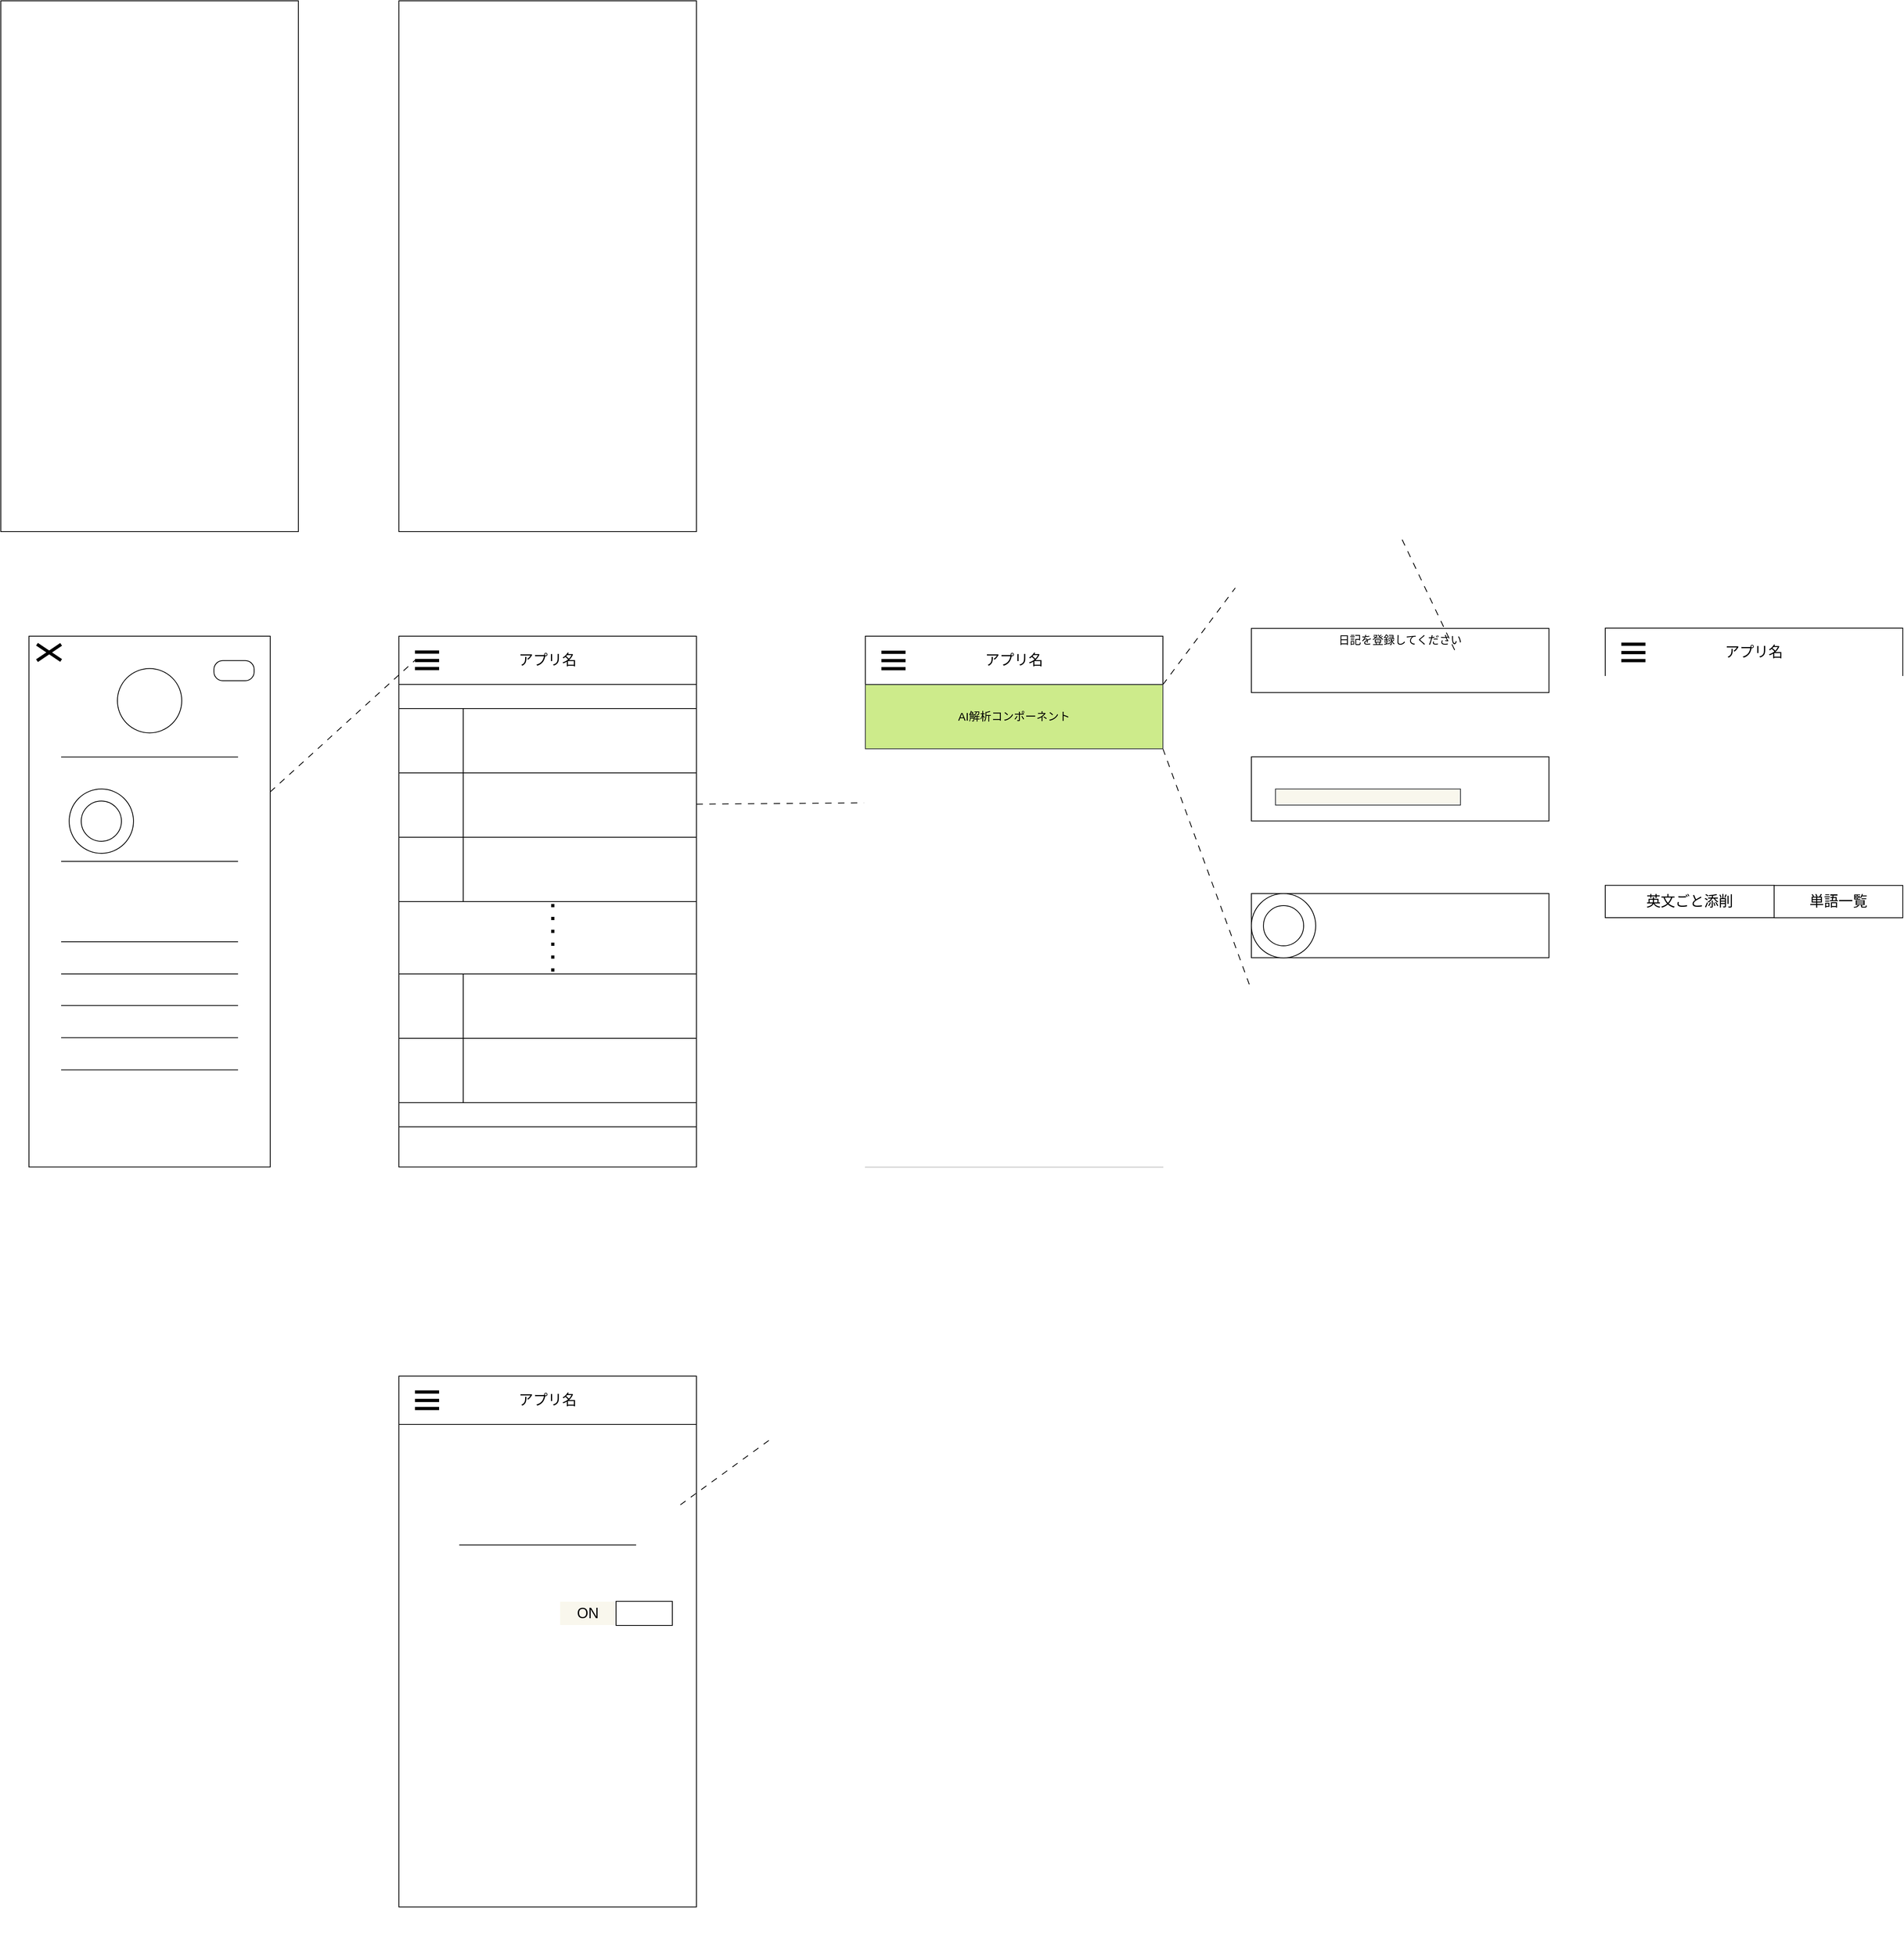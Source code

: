 <mxfile>
    <diagram id="rImYpuaXpdGkRyLqWvei" name="ページ1">
        <mxGraphModel dx="2437" dy="1903" grid="1" gridSize="10" guides="1" tooltips="1" connect="1" arrows="1" fold="1" page="0" pageScale="1" pageWidth="827" pageHeight="1169" math="0" shadow="0">
            <root>
                <mxCell id="0"/>
                <mxCell id="1" parent="0"/>
                <mxCell id="8" value="" style="rounded=0;whiteSpace=wrap;html=1;" vertex="1" parent="1">
                    <mxGeometry x="-260" y="90" width="370" height="660" as="geometry"/>
                </mxCell>
                <mxCell id="10" value="アプリ名" style="rounded=0;whiteSpace=wrap;html=1;fontSize=18;" vertex="1" parent="1">
                    <mxGeometry x="-260" y="90" width="370" height="60" as="geometry"/>
                </mxCell>
                <mxCell id="12" value="&amp;nbsp; 2024年1月" style="rounded=0;whiteSpace=wrap;html=1;fontSize=18;fontColor=#FFFFFF;align=left;" vertex="1" parent="1">
                    <mxGeometry x="-260" y="150" width="370" height="30" as="geometry"/>
                </mxCell>
                <mxCell id="17" value="&amp;nbsp; 2023年12月" style="rounded=0;whiteSpace=wrap;html=1;fontSize=18;fontColor=#FFFFFF;align=left;" vertex="1" parent="1">
                    <mxGeometry x="-260" y="670" width="370" height="30" as="geometry"/>
                </mxCell>
                <mxCell id="19" value="" style="group" vertex="1" connectable="0" parent="1">
                    <mxGeometry x="-260" y="180" width="370" height="80" as="geometry"/>
                </mxCell>
                <mxCell id="16" value="&amp;nbsp;I woke up in the mornig at 7:00 am.&lt;br&gt;&amp;nbsp;..." style="rounded=0;whiteSpace=wrap;html=1;fontSize=18;fontColor=#FFFFFF;align=left;verticalAlign=top;" vertex="1" parent="19">
                    <mxGeometry x="80" width="290" height="80" as="geometry"/>
                </mxCell>
                <mxCell id="18" value="&lt;font style=&quot;font-size: 26px;&quot;&gt;20&lt;/font&gt;&lt;br&gt;&lt;font style=&quot;font-size: 14px;&quot;&gt;日&lt;/font&gt;" style="whiteSpace=wrap;html=1;aspect=fixed;fontSize=18;fontColor=#FFFFFF;" vertex="1" parent="19">
                    <mxGeometry width="80" height="80" as="geometry"/>
                </mxCell>
                <mxCell id="20" value="" style="group" vertex="1" connectable="0" parent="1">
                    <mxGeometry x="-260" y="260" width="370" height="80" as="geometry"/>
                </mxCell>
                <mxCell id="21" value="" style="rounded=0;whiteSpace=wrap;html=1;fontSize=18;fontColor=#FFFFFF;align=left;verticalAlign=top;" vertex="1" parent="20">
                    <mxGeometry x="80" width="290" height="80" as="geometry"/>
                </mxCell>
                <mxCell id="22" value="&lt;span style=&quot;font-size: 26px;&quot;&gt;19&lt;/span&gt;&lt;br&gt;&lt;span style=&quot;font-size: 14px;&quot;&gt;土&lt;/span&gt;" style="whiteSpace=wrap;html=1;aspect=fixed;fontSize=18;fontColor=#FFFFFF;" vertex="1" parent="20">
                    <mxGeometry width="80" height="80" as="geometry"/>
                </mxCell>
                <mxCell id="23" value="" style="group" vertex="1" connectable="0" parent="1">
                    <mxGeometry x="-260" y="340" width="370" height="80" as="geometry"/>
                </mxCell>
                <mxCell id="24" value="" style="rounded=0;whiteSpace=wrap;html=1;fontSize=18;fontColor=#FFFFFF;align=left;verticalAlign=top;" vertex="1" parent="23">
                    <mxGeometry x="80" width="290" height="80" as="geometry"/>
                </mxCell>
                <mxCell id="25" value="&lt;span style=&quot;font-size: 26px;&quot;&gt;18&lt;/span&gt;&lt;br&gt;&lt;span style=&quot;font-size: 14px;&quot;&gt;金&lt;/span&gt;" style="whiteSpace=wrap;html=1;aspect=fixed;fontSize=18;fontColor=#FFFFFF;" vertex="1" parent="23">
                    <mxGeometry width="80" height="80" as="geometry"/>
                </mxCell>
                <mxCell id="26" value="" style="group" vertex="1" connectable="0" parent="1">
                    <mxGeometry x="-260" y="590" width="370" height="80" as="geometry"/>
                </mxCell>
                <mxCell id="27" value="" style="rounded=0;whiteSpace=wrap;html=1;fontSize=18;fontColor=#FFFFFF;align=left;verticalAlign=top;" vertex="1" parent="26">
                    <mxGeometry x="80" width="290" height="80" as="geometry"/>
                </mxCell>
                <mxCell id="28" value="&lt;span style=&quot;font-size: 26px;&quot;&gt;1&lt;/span&gt;&lt;br&gt;&lt;span style=&quot;font-size: 14px;&quot;&gt;火&lt;/span&gt;" style="whiteSpace=wrap;html=1;aspect=fixed;fontSize=18;fontColor=#FFFFFF;" vertex="1" parent="26">
                    <mxGeometry width="80" height="80" as="geometry"/>
                </mxCell>
                <mxCell id="29" value="" style="group" vertex="1" connectable="0" parent="1">
                    <mxGeometry x="-260" y="510" width="370" height="80" as="geometry"/>
                </mxCell>
                <mxCell id="30" value="" style="rounded=0;whiteSpace=wrap;html=1;fontSize=18;fontColor=#FFFFFF;align=left;verticalAlign=top;" vertex="1" parent="29">
                    <mxGeometry x="80" width="290" height="80" as="geometry"/>
                </mxCell>
                <mxCell id="31" value="&lt;span style=&quot;font-size: 26px;&quot;&gt;2&lt;/span&gt;&lt;br&gt;&lt;span style=&quot;font-size: 14px;&quot;&gt;水&lt;/span&gt;" style="whiteSpace=wrap;html=1;aspect=fixed;fontSize=18;fontColor=#FFFFFF;" vertex="1" parent="29">
                    <mxGeometry width="80" height="80" as="geometry"/>
                </mxCell>
                <mxCell id="32" value="" style="endArrow=none;dashed=1;html=1;dashPattern=1 3;strokeWidth=4;fontSize=14;fontColor=#FFFFFF;exitX=0.384;exitY=-0.037;exitDx=0;exitDy=0;exitPerimeter=0;entryX=0.384;entryY=1.038;entryDx=0;entryDy=0;entryPerimeter=0;" edge="1" parent="1" source="30" target="24">
                    <mxGeometry width="50" height="50" relative="1" as="geometry">
                        <mxPoint x="200" y="440" as="sourcePoint"/>
                        <mxPoint x="250" y="390" as="targetPoint"/>
                    </mxGeometry>
                </mxCell>
                <mxCell id="37" value="" style="group" vertex="1" connectable="0" parent="1">
                    <mxGeometry x="-240" y="109.79" width="30" height="20.43" as="geometry"/>
                </mxCell>
                <mxCell id="34" value="" style="endArrow=none;html=1;strokeWidth=4;fontSize=14;fontColor=#FFFFFF;" edge="1" parent="37">
                    <mxGeometry width="50" height="50" relative="1" as="geometry">
                        <mxPoint as="sourcePoint"/>
                        <mxPoint x="30" as="targetPoint"/>
                    </mxGeometry>
                </mxCell>
                <mxCell id="35" value="" style="endArrow=none;html=1;strokeWidth=4;fontSize=14;fontColor=#FFFFFF;" edge="1" parent="37">
                    <mxGeometry width="50" height="50" relative="1" as="geometry">
                        <mxPoint y="10.43" as="sourcePoint"/>
                        <mxPoint x="30" y="10.43" as="targetPoint"/>
                    </mxGeometry>
                </mxCell>
                <mxCell id="36" value="" style="endArrow=none;html=1;strokeWidth=4;fontSize=14;fontColor=#FFFFFF;" edge="1" parent="37">
                    <mxGeometry width="50" height="50" relative="1" as="geometry">
                        <mxPoint y="20.43" as="sourcePoint"/>
                        <mxPoint x="30" y="20.43" as="targetPoint"/>
                    </mxGeometry>
                </mxCell>
                <mxCell id="121" style="edgeStyle=none;html=1;labelBackgroundColor=none;strokeWidth=1;fontSize=18;fontColor=#FFFFFF;endArrow=none;endFill=0;dashed=1;dashPattern=8 8;" edge="1" parent="1" source="38">
                    <mxGeometry relative="1" as="geometry">
                        <mxPoint x="-240" y="120" as="targetPoint"/>
                    </mxGeometry>
                </mxCell>
                <mxCell id="38" value="" style="rounded=0;whiteSpace=wrap;html=1;fontSize=14;fontColor=#FFFFFF;" vertex="1" parent="1">
                    <mxGeometry x="-720" y="90" width="300" height="660" as="geometry"/>
                </mxCell>
                <mxCell id="43" value="" style="group" vertex="1" connectable="0" parent="1">
                    <mxGeometry x="-710" y="100" width="30" height="20.43" as="geometry"/>
                </mxCell>
                <mxCell id="42" value="" style="endArrow=none;html=1;strokeWidth=4;fontSize=14;fontColor=#FFFFFF;" edge="1" parent="43">
                    <mxGeometry width="50" height="50" relative="1" as="geometry">
                        <mxPoint y="20.43" as="sourcePoint"/>
                        <mxPoint x="30" y="0.21" as="targetPoint"/>
                    </mxGeometry>
                </mxCell>
                <mxCell id="40" value="" style="endArrow=none;html=1;strokeWidth=4;fontSize=14;fontColor=#FFFFFF;" edge="1" parent="43">
                    <mxGeometry width="50" height="50" relative="1" as="geometry">
                        <mxPoint as="sourcePoint"/>
                        <mxPoint x="30" y="20.21" as="targetPoint"/>
                    </mxGeometry>
                </mxCell>
                <mxCell id="44" value="" style="ellipse;whiteSpace=wrap;html=1;aspect=fixed;fontSize=14;fontColor=#FFFFFF;" vertex="1" parent="1">
                    <mxGeometry x="-610" y="130.22" width="80" height="80" as="geometry"/>
                </mxCell>
                <mxCell id="45" value="アカウント" style="text;html=1;strokeColor=none;fillColor=none;align=center;verticalAlign=middle;whiteSpace=wrap;rounded=0;fontSize=14;fontColor=#FFFFFF;" vertex="1" parent="1">
                    <mxGeometry x="-615" y="210.22" width="90" height="30" as="geometry"/>
                </mxCell>
                <mxCell id="47" value="ホーム" style="text;html=1;strokeColor=none;fillColor=none;align=center;verticalAlign=middle;whiteSpace=wrap;rounded=0;fontSize=14;fontColor=#FFFFFF;labelBorderColor=none;fontStyle=0;perimeterSpacing=0;strokeWidth=0;" vertex="1" parent="1">
                    <mxGeometry x="-720" y="440" width="300" height="30" as="geometry"/>
                </mxCell>
                <mxCell id="49" value="AI解析一覧（設定）" style="text;html=1;strokeColor=none;fillColor=none;align=center;verticalAlign=middle;whiteSpace=wrap;rounded=0;fontSize=14;fontColor=#FFFFFF;labelBorderColor=none;fontStyle=0;perimeterSpacing=0;strokeWidth=0;" vertex="1" parent="1">
                    <mxGeometry x="-720" y="480" width="300" height="30" as="geometry"/>
                </mxCell>
                <mxCell id="53" value="" style="group" vertex="1" connectable="0" parent="1">
                    <mxGeometry x="-670" y="280" width="80" height="80" as="geometry"/>
                </mxCell>
                <mxCell id="50" value="" style="ellipse;whiteSpace=wrap;html=1;aspect=fixed;labelBorderColor=none;strokeColor=default;strokeWidth=1;fontSize=14;fontColor=#FFFFFF;" vertex="1" parent="53">
                    <mxGeometry width="80" height="80" as="geometry"/>
                </mxCell>
                <mxCell id="51" value="" style="ellipse;whiteSpace=wrap;html=1;aspect=fixed;labelBorderColor=none;strokeColor=default;strokeWidth=1;fontSize=14;fontColor=#FFFFFF;" vertex="1" parent="53">
                    <mxGeometry x="15" y="15" width="50" height="50" as="geometry"/>
                </mxCell>
                <mxCell id="55" value="平均スコア（X ／ 50）" style="text;html=1;strokeColor=none;fillColor=none;align=left;verticalAlign=top;whiteSpace=wrap;rounded=0;fontSize=14;fontColor=#FFFFFF;labelBorderColor=none;fontStyle=0;perimeterSpacing=0;strokeWidth=0;" vertex="1" parent="1">
                    <mxGeometry x="-705" y="250" width="155" height="30" as="geometry"/>
                </mxCell>
                <mxCell id="59" value="連続日記投稿数" style="text;html=1;strokeColor=none;fillColor=none;align=left;verticalAlign=top;whiteSpace=wrap;rounded=0;fontSize=14;fontColor=#FFFFFF;labelBorderColor=none;fontStyle=0;perimeterSpacing=0;strokeWidth=0;" vertex="1" parent="1">
                    <mxGeometry x="-540" y="250" width="120" height="30" as="geometry"/>
                </mxCell>
                <mxCell id="60" value="&lt;font style=&quot;font-size: 48px;&quot;&gt;20&lt;/font&gt;日" style="text;html=1;strokeColor=none;fillColor=none;align=center;verticalAlign=middle;whiteSpace=wrap;rounded=0;fontSize=14;fontColor=#FFFFFF;labelBorderColor=none;fontStyle=0;perimeterSpacing=0;strokeWidth=0;" vertex="1" parent="1">
                    <mxGeometry x="-540" y="280" width="100" height="80" as="geometry"/>
                </mxCell>
                <mxCell id="65" value="アプリ名 ･ アプリバージョン" style="text;html=1;strokeColor=none;fillColor=none;align=left;verticalAlign=bottom;whiteSpace=wrap;rounded=0;fontSize=10;fontColor=#FFFFFF;labelBorderColor=none;fontStyle=0;perimeterSpacing=0;strokeWidth=0;" vertex="1" parent="1">
                    <mxGeometry x="-720" y="730" width="300" height="20" as="geometry"/>
                </mxCell>
                <mxCell id="67" value="&lt;font style=&quot;font-size: 18px;&quot;&gt;ホーム&lt;/font&gt;&lt;span style=&quot;font-size: 18px;&quot;&gt;（/home）&lt;/span&gt;" style="text;html=1;align=center;verticalAlign=middle;resizable=0;points=[];autosize=1;strokeColor=none;fillColor=none;fontSize=10;fontColor=#FFFFFF;" vertex="1" parent="1">
                    <mxGeometry x="-155" y="770" width="160" height="40" as="geometry"/>
                </mxCell>
                <mxCell id="68" value="" style="rounded=0;whiteSpace=wrap;html=1;" vertex="1" parent="1">
                    <mxGeometry x="-260" y="1010" width="370" height="660" as="geometry"/>
                </mxCell>
                <mxCell id="69" value="アプリ名" style="rounded=0;whiteSpace=wrap;html=1;fontSize=18;" vertex="1" parent="1">
                    <mxGeometry x="-260" y="1010" width="370" height="60" as="geometry"/>
                </mxCell>
                <mxCell id="88" value="" style="group" vertex="1" connectable="0" parent="1">
                    <mxGeometry x="-240" y="1029.79" width="30" height="20.43" as="geometry"/>
                </mxCell>
                <mxCell id="89" value="" style="endArrow=none;html=1;strokeWidth=4;fontSize=14;fontColor=#FFFFFF;" edge="1" parent="88">
                    <mxGeometry width="50" height="50" relative="1" as="geometry">
                        <mxPoint as="sourcePoint"/>
                        <mxPoint x="30" as="targetPoint"/>
                    </mxGeometry>
                </mxCell>
                <mxCell id="90" value="" style="endArrow=none;html=1;strokeWidth=4;fontSize=14;fontColor=#FFFFFF;" edge="1" parent="88">
                    <mxGeometry width="50" height="50" relative="1" as="geometry">
                        <mxPoint y="10.43" as="sourcePoint"/>
                        <mxPoint x="30" y="10.43" as="targetPoint"/>
                    </mxGeometry>
                </mxCell>
                <mxCell id="91" value="" style="endArrow=none;html=1;strokeWidth=4;fontSize=14;fontColor=#FFFFFF;" edge="1" parent="88">
                    <mxGeometry width="50" height="50" relative="1" as="geometry">
                        <mxPoint y="20.43" as="sourcePoint"/>
                        <mxPoint x="30" y="20.43" as="targetPoint"/>
                    </mxGeometry>
                </mxCell>
                <mxCell id="92" value="&lt;font style=&quot;font-size: 18px;&quot;&gt;設定&lt;/font&gt;&lt;span style=&quot;font-size: 18px;&quot;&gt;（/settings）&lt;/span&gt;" style="text;html=1;align=center;verticalAlign=middle;resizable=0;points=[];autosize=1;strokeColor=none;fillColor=none;fontSize=10;fontColor=#FFFFFF;" vertex="1" parent="1">
                    <mxGeometry x="-155" y="1690" width="160" height="40" as="geometry"/>
                </mxCell>
                <mxCell id="93" value="" style="html=1;strokeWidth=1;fontSize=18;fontColor=#FFFFFF;labelBackgroundColor=none;endArrow=none;endFill=0;" edge="1" parent="1">
                    <mxGeometry width="100" relative="1" as="geometry">
                        <mxPoint x="-680" y="370" as="sourcePoint"/>
                        <mxPoint x="-460" y="370" as="targetPoint"/>
                    </mxGeometry>
                </mxCell>
                <mxCell id="94" value="" style="html=1;strokeWidth=1;fontSize=18;fontColor=#FFFFFF;labelBackgroundColor=none;endArrow=none;endFill=0;" edge="1" parent="1">
                    <mxGeometry width="100" relative="1" as="geometry">
                        <mxPoint x="-680" y="240.22" as="sourcePoint"/>
                        <mxPoint x="-460" y="240.22" as="targetPoint"/>
                    </mxGeometry>
                </mxCell>
                <mxCell id="95" value="" style="html=1;strokeWidth=1;fontSize=18;fontColor=#FFFFFF;labelBackgroundColor=none;endArrow=none;endFill=0;" edge="1" parent="1">
                    <mxGeometry width="100" relative="1" as="geometry">
                        <mxPoint x="-680" y="470" as="sourcePoint"/>
                        <mxPoint x="-460" y="470" as="targetPoint"/>
                    </mxGeometry>
                </mxCell>
                <mxCell id="96" value="" style="html=1;strokeWidth=1;fontSize=18;fontColor=#FFFFFF;labelBackgroundColor=none;endArrow=none;endFill=0;" edge="1" parent="1">
                    <mxGeometry width="100" relative="1" as="geometry">
                        <mxPoint x="-680" y="510" as="sourcePoint"/>
                        <mxPoint x="-460" y="510" as="targetPoint"/>
                    </mxGeometry>
                </mxCell>
                <mxCell id="98" value="&lt;p style=&quot;line-height: 100%; font-size: 10px;&quot;&gt;&lt;font style=&quot;font-size: 10px;&quot;&gt;Prime&lt;/font&gt;&lt;/p&gt;" style="rounded=1;whiteSpace=wrap;html=1;labelBorderColor=none;strokeColor=default;strokeWidth=1;fontSize=10;fontColor=#FFFFFF;arcSize=44;" vertex="1" parent="1">
                    <mxGeometry x="-490" y="120.43" width="50" height="25" as="geometry"/>
                </mxCell>
                <mxCell id="101" value="&lt;h1 style=&quot;font-size: 18px;&quot;&gt;&lt;u&gt;会員区分&lt;/u&gt;&lt;/h1&gt;&lt;div style=&quot;font-size: 14px;&quot;&gt;&lt;font style=&quot;font-size: 14px;&quot;&gt;無料会員です｡プレミアムサービスに登録することで､AIによる添削を行うことができます｡&lt;/font&gt;&lt;/div&gt;&lt;div style=&quot;font-size: 14px;&quot;&gt;&lt;font style=&quot;font-size: 14px;&quot;&gt;申込みはは&lt;b&gt;こちら&lt;/b&gt;&lt;/font&gt;&lt;/div&gt;" style="text;html=1;strokeColor=none;fillColor=none;spacing=5;spacingTop=-20;whiteSpace=wrap;overflow=hidden;rounded=0;labelBorderColor=none;strokeWidth=1;fontSize=18;fontColor=#FFFFFF;" vertex="1" parent="1">
                    <mxGeometry x="-240" y="1120" width="330" height="100" as="geometry"/>
                </mxCell>
                <mxCell id="103" value="" style="html=1;strokeWidth=1;fontSize=18;fontColor=#FFFFFF;labelBackgroundColor=none;endArrow=none;endFill=0;" edge="1" parent="1">
                    <mxGeometry width="100" relative="1" as="geometry">
                        <mxPoint x="-185" y="1220" as="sourcePoint"/>
                        <mxPoint x="35" y="1220" as="targetPoint"/>
                    </mxGeometry>
                </mxCell>
                <mxCell id="105" style="edgeStyle=none;html=1;entryX=1;entryY=0.5;entryDx=0;entryDy=0;labelBackgroundColor=none;strokeWidth=1;fontSize=14;fontColor=#FFFFFF;endArrow=none;endFill=0;exitX=0;exitY=0.5;exitDx=0;exitDy=0;dashed=1;dashPattern=8 8;" edge="1" parent="1" source="104" target="101">
                    <mxGeometry relative="1" as="geometry"/>
                </mxCell>
                <mxCell id="104" value="&lt;h1 style=&quot;font-size: 18px;&quot;&gt;会員区分&lt;/h1&gt;&lt;div style=&quot;font-size: 14px;&quot;&gt;プレミアム会員に登録されています｡&lt;/div&gt;&lt;div style=&quot;font-size: 14px;&quot;&gt;AIによる添削を行うことができます｡&lt;/div&gt;&lt;div style=&quot;font-size: 14px;&quot;&gt;解除する場合はこちら&lt;/div&gt;" style="text;html=1;strokeColor=none;fillColor=none;spacing=5;spacingTop=-20;whiteSpace=wrap;overflow=hidden;rounded=0;labelBorderColor=none;strokeWidth=1;fontSize=18;fontColor=#FFFFFF;" vertex="1" parent="1">
                    <mxGeometry x="200" y="1040" width="330" height="100" as="geometry"/>
                </mxCell>
                <mxCell id="107" value="通知設定" style="text;html=1;strokeColor=none;fillColor=none;align=center;verticalAlign=middle;whiteSpace=wrap;rounded=0;labelBorderColor=none;strokeWidth=1;fontSize=18;fontColor=#FFFFFF;fontStyle=5" vertex="1" parent="1">
                    <mxGeometry x="-240" y="1285" width="80" height="30" as="geometry"/>
                </mxCell>
                <mxCell id="109" value="ON" style="rounded=0;whiteSpace=wrap;html=1;labelBorderColor=none;strokeColor=#FFFFFF;strokeWidth=1;fontSize=18;fillColor=#f9f7ed;fontColor=#000000;" vertex="1" parent="1">
                    <mxGeometry x="-60" y="1290" width="70" height="30" as="geometry"/>
                </mxCell>
                <mxCell id="110" value="OFF" style="rounded=0;whiteSpace=wrap;html=1;labelBorderColor=none;strokeColor=default;strokeWidth=1;fontSize=18;fontColor=#FFFFFF;" vertex="1" parent="1">
                    <mxGeometry x="10" y="1290" width="70" height="30" as="geometry"/>
                </mxCell>
                <mxCell id="111" value="通知時間" style="text;html=1;strokeColor=none;fillColor=none;align=center;verticalAlign=middle;whiteSpace=wrap;rounded=0;labelBorderColor=none;strokeWidth=1;fontSize=18;fontColor=#FFFFFF;fontStyle=5" vertex="1" parent="1">
                    <mxGeometry x="-240" y="1340" width="80" height="30" as="geometry"/>
                </mxCell>
                <mxCell id="112" value="22:00" style="text;html=1;strokeColor=none;fillColor=none;align=center;verticalAlign=middle;whiteSpace=wrap;rounded=0;labelBorderColor=none;strokeWidth=1;fontSize=18;fontColor=#FFFFFF;" vertex="1" parent="1">
                    <mxGeometry x="-60" y="1340" width="60" height="30" as="geometry"/>
                </mxCell>
                <mxCell id="113" value="解約する" style="text;html=1;strokeColor=none;fillColor=none;align=center;verticalAlign=middle;whiteSpace=wrap;rounded=0;labelBorderColor=none;strokeWidth=1;fontSize=18;fontColor=#FFFFFF;" vertex="1" parent="1">
                    <mxGeometry x="-127.5" y="1620" width="105" height="40" as="geometry"/>
                </mxCell>
                <mxCell id="114" value="平均スコア日数" style="text;html=1;strokeColor=none;fillColor=none;align=center;verticalAlign=middle;whiteSpace=wrap;rounded=0;labelBorderColor=none;strokeWidth=1;fontSize=18;fontColor=#FFFFFF;fontStyle=5" vertex="1" parent="1">
                    <mxGeometry x="-240" y="1390" width="140" height="30" as="geometry"/>
                </mxCell>
                <mxCell id="115" value="7日" style="text;html=1;strokeColor=none;fillColor=none;align=center;verticalAlign=middle;whiteSpace=wrap;rounded=0;labelBorderColor=none;strokeWidth=1;fontSize=18;fontColor=#FFFFFF;" vertex="1" parent="1">
                    <mxGeometry x="-60" y="1390" width="60" height="30" as="geometry"/>
                </mxCell>
                <mxCell id="122" value="" style="rounded=0;whiteSpace=wrap;html=1;" vertex="1" parent="1">
                    <mxGeometry x="320" y="90" width="370" height="660" as="geometry"/>
                </mxCell>
                <mxCell id="123" style="edgeStyle=none;html=1;entryX=-0.005;entryY=0.314;entryDx=0;entryDy=0;entryPerimeter=0;dashed=1;dashPattern=8 8;labelBackgroundColor=none;strokeWidth=1;fontSize=18;fontColor=#FFFFFF;endArrow=none;endFill=0;" edge="1" parent="1" source="21" target="122">
                    <mxGeometry relative="1" as="geometry"/>
                </mxCell>
                <mxCell id="144" value="画面繊維" style="edgeLabel;html=1;align=center;verticalAlign=middle;resizable=0;points=[];fontSize=14;fontColor=#FFFFFF;" vertex="1" connectable="0" parent="123">
                    <mxGeometry x="-0.23" y="-4" relative="1" as="geometry">
                        <mxPoint x="20" y="-22" as="offset"/>
                    </mxGeometry>
                </mxCell>
                <mxCell id="124" value="アプリ名" style="rounded=0;whiteSpace=wrap;html=1;fontSize=18;" vertex="1" parent="1">
                    <mxGeometry x="320" y="90.01" width="370" height="60" as="geometry"/>
                </mxCell>
                <mxCell id="125" value="" style="group" vertex="1" connectable="0" parent="1">
                    <mxGeometry x="340" y="110" width="30" height="20.43" as="geometry"/>
                </mxCell>
                <mxCell id="126" value="" style="endArrow=none;html=1;strokeWidth=4;fontSize=14;fontColor=#FFFFFF;" edge="1" parent="125">
                    <mxGeometry width="50" height="50" relative="1" as="geometry">
                        <mxPoint as="sourcePoint"/>
                        <mxPoint x="30" as="targetPoint"/>
                    </mxGeometry>
                </mxCell>
                <mxCell id="127" value="" style="endArrow=none;html=1;strokeWidth=4;fontSize=14;fontColor=#FFFFFF;" edge="1" parent="125">
                    <mxGeometry width="50" height="50" relative="1" as="geometry">
                        <mxPoint y="10.43" as="sourcePoint"/>
                        <mxPoint x="30" y="10.43" as="targetPoint"/>
                    </mxGeometry>
                </mxCell>
                <mxCell id="128" value="" style="endArrow=none;html=1;strokeWidth=4;fontSize=14;fontColor=#FFFFFF;" edge="1" parent="125">
                    <mxGeometry width="50" height="50" relative="1" as="geometry">
                        <mxPoint y="20.43" as="sourcePoint"/>
                        <mxPoint x="30" y="20.43" as="targetPoint"/>
                    </mxGeometry>
                </mxCell>
                <mxCell id="133" value="" style="group" vertex="1" connectable="0" parent="1">
                    <mxGeometry x="320" y="230" width="370" height="259.78" as="geometry"/>
                </mxCell>
                <mxCell id="129" value="&lt;br&gt;&lt;br&gt;&amp;nbsp; &amp;nbsp; 今朝は7時に起きた｡..." style="rounded=0;whiteSpace=wrap;html=1;labelBorderColor=none;strokeColor=#FFFFFF;strokeWidth=1;fontSize=18;fontColor=#FFFFFF;align=left;verticalAlign=top;" vertex="1" parent="133">
                    <mxGeometry width="370" height="259.78" as="geometry"/>
                </mxCell>
                <mxCell id="131" value="&lt;font style=&quot;font-size: 14px;&quot;&gt;日本語&lt;/font&gt;" style="rounded=1;whiteSpace=wrap;html=1;labelBorderColor=none;strokeColor=#FFFFFF;strokeWidth=1;fontSize=18;fontColor=#FFFFFF;" vertex="1" parent="133">
                    <mxGeometry x="10" y="9.78" width="70" height="30" as="geometry"/>
                </mxCell>
                <mxCell id="134" value="" style="group" vertex="1" connectable="0" parent="1">
                    <mxGeometry x="320" y="490" width="370" height="259.78" as="geometry"/>
                </mxCell>
                <mxCell id="130" value="&lt;br&gt;&lt;br&gt;&lt;br&gt;&amp;nbsp; &amp;nbsp;&amp;nbsp;&amp;nbsp;I woke up in the mornig at 7:00 am.&amp;nbsp;..." style="rounded=0;whiteSpace=wrap;html=1;labelBorderColor=none;strokeColor=#FFFFFF;strokeWidth=1;fontSize=18;fontColor=#FFFFFF;align=left;verticalAlign=top;" vertex="1" parent="134">
                    <mxGeometry width="370" height="259.78" as="geometry"/>
                </mxCell>
                <mxCell id="132" value="&lt;span style=&quot;font-size: 14px;&quot;&gt;英語&lt;/span&gt;" style="rounded=1;whiteSpace=wrap;html=1;labelBorderColor=none;strokeColor=#FFFFFF;strokeWidth=1;fontSize=18;fontColor=#FFFFFF;" vertex="1" parent="134">
                    <mxGeometry x="10" y="9.78" width="70" height="30" as="geometry"/>
                </mxCell>
                <mxCell id="135" value="" style="rounded=0;whiteSpace=wrap;html=1;" vertex="1" parent="1">
                    <mxGeometry x="-260" y="-700" width="370" height="660" as="geometry"/>
                </mxCell>
                <mxCell id="136" value="&lt;font style=&quot;font-size: 18px;&quot;&gt;日記編集&lt;/font&gt;&lt;span style=&quot;font-size: 18px;&quot;&gt;（/diary/[yyyyMMdd]）&lt;/span&gt;" style="text;html=1;align=center;verticalAlign=middle;resizable=0;points=[];autosize=1;strokeColor=none;fillColor=none;fontSize=10;fontColor=#FFFFFF;" vertex="1" parent="1">
                    <mxGeometry x="365" y="770" width="280" height="40" as="geometry"/>
                </mxCell>
                <mxCell id="137" value="&lt;font style=&quot;font-size: 18px;&quot;&gt;ランディングページ（/）&lt;br&gt;&lt;/font&gt;" style="text;html=1;align=center;verticalAlign=middle;resizable=0;points=[];autosize=1;strokeColor=none;fillColor=none;fontSize=10;fontColor=#FFFFFF;" vertex="1" parent="1">
                    <mxGeometry x="-185" y="-30" width="220" height="40" as="geometry"/>
                </mxCell>
                <mxCell id="139" value="" style="rounded=0;whiteSpace=wrap;html=1;" vertex="1" parent="1">
                    <mxGeometry x="-755" y="-700" width="370" height="660" as="geometry"/>
                </mxCell>
                <mxCell id="140" value="&lt;font style=&quot;font-size: 18px;&quot;&gt;テンプレ&lt;/font&gt;" style="text;html=1;align=center;verticalAlign=middle;resizable=0;points=[];autosize=1;strokeColor=none;fillColor=none;fontSize=10;fontColor=#FFFFFF;" vertex="1" parent="1">
                    <mxGeometry x="-620" y="-30" width="100" height="40" as="geometry"/>
                </mxCell>
                <mxCell id="222" style="edgeStyle=none;html=1;dashed=1;dashPattern=8 8;labelBackgroundColor=none;strokeWidth=1;fontSize=18;fontColor=#FFFFFF;endArrow=none;endFill=0;exitX=1;exitY=0;exitDx=0;exitDy=0;" edge="1" parent="1" source="151">
                    <mxGeometry relative="1" as="geometry">
                        <mxPoint x="780" y="30" as="targetPoint"/>
                    </mxGeometry>
                </mxCell>
                <mxCell id="223" style="edgeStyle=none;html=1;dashed=1;dashPattern=8 8;labelBackgroundColor=none;strokeWidth=1;fontSize=18;fontColor=#FFFFFF;endArrow=none;endFill=0;exitX=1;exitY=0;exitDx=0;exitDy=0;" edge="1" parent="1" source="129">
                    <mxGeometry relative="1" as="geometry">
                        <mxPoint x="800.0" y="530" as="targetPoint"/>
                    </mxGeometry>
                </mxCell>
                <mxCell id="151" value="AI解析コンポーネント" style="rounded=0;whiteSpace=wrap;html=1;labelBorderColor=none;strokeColor=#36393d;strokeWidth=1;fontSize=14;fillColor=#cdeb8b;fontColor=#000000;" vertex="1" parent="1">
                    <mxGeometry x="320" y="150.22" width="370" height="79.78" as="geometry"/>
                </mxCell>
                <mxCell id="153" value="日記を登録してください" style="rounded=0;whiteSpace=wrap;html=1;labelBorderColor=none;strokeWidth=1;fontSize=14;verticalAlign=top;" vertex="1" parent="1">
                    <mxGeometry x="800" y="80.33" width="370" height="79.78" as="geometry"/>
                </mxCell>
                <mxCell id="154" value="&lt;span style=&quot;font-size: 18px;&quot;&gt;日記なし&lt;/span&gt;" style="text;html=1;align=center;verticalAlign=middle;resizable=0;points=[];autosize=1;strokeColor=none;fillColor=none;fontSize=10;fontColor=#FFFFFF;" vertex="1" parent="1">
                    <mxGeometry x="800" y="40.33" width="100" height="40" as="geometry"/>
                </mxCell>
                <mxCell id="155" value="&lt;span style=&quot;font-size: 18px;&quot;&gt;AI解析中&lt;/span&gt;" style="text;html=1;align=center;verticalAlign=middle;resizable=0;points=[];autosize=1;strokeColor=none;fillColor=none;fontSize=10;fontColor=#FFFFFF;" vertex="1" parent="1">
                    <mxGeometry x="805" y="200.0" width="90" height="40" as="geometry"/>
                </mxCell>
                <mxCell id="199" value="" style="edgeStyle=none;html=1;dashed=1;dashPattern=8 8;labelBackgroundColor=none;strokeWidth=1;fontSize=18;fontColor=#FFFFFF;endArrow=none;endFill=0;exitX=0.5;exitY=1;exitDx=0;exitDy=0;" edge="1" parent="1" source="196" target="198">
                    <mxGeometry relative="1" as="geometry"/>
                </mxCell>
                <mxCell id="156" value="" style="rounded=0;whiteSpace=wrap;html=1;labelBorderColor=none;strokeWidth=1;fontSize=14;" vertex="1" parent="1">
                    <mxGeometry x="800" y="240" width="370" height="79.78" as="geometry"/>
                </mxCell>
                <mxCell id="158" value="&lt;span style=&quot;font-size: 18px;&quot;&gt;添削中&lt;/span&gt;" style="text;html=1;align=center;verticalAlign=middle;resizable=0;points=[];autosize=1;strokeColor=none;fillColor=none;fontSize=10;fontColor=#FFFFFF;" vertex="1" parent="1">
                    <mxGeometry x="824" y="249.0" width="80" height="40" as="geometry"/>
                </mxCell>
                <mxCell id="159" value="" style="rounded=0;whiteSpace=wrap;html=1;labelBorderColor=none;strokeColor=#FFFFFF;strokeWidth=1;fontSize=14;fontColor=#000000;" vertex="1" parent="1">
                    <mxGeometry x="830" y="280" width="310" height="20" as="geometry"/>
                </mxCell>
                <mxCell id="160" value="" style="rounded=0;whiteSpace=wrap;html=1;labelBorderColor=none;strokeColor=#36393d;strokeWidth=1;fontSize=14;fillColor=#f9f7ed;" vertex="1" parent="1">
                    <mxGeometry x="830" y="280" width="230" height="20" as="geometry"/>
                </mxCell>
                <mxCell id="161" value="&lt;span style=&quot;font-size: 18px;&quot;&gt;解析結果あり&lt;/span&gt;" style="text;html=1;align=center;verticalAlign=middle;resizable=0;points=[];autosize=1;strokeColor=none;fillColor=none;fontSize=10;fontColor=#FFFFFF;" vertex="1" parent="1">
                    <mxGeometry x="800" y="370" width="130" height="40" as="geometry"/>
                </mxCell>
                <mxCell id="162" value="" style="rounded=0;whiteSpace=wrap;html=1;labelBorderColor=none;strokeWidth=1;fontSize=14;" vertex="1" parent="1">
                    <mxGeometry x="800" y="410" width="370" height="79.78" as="geometry"/>
                </mxCell>
                <mxCell id="163" value="&lt;span style=&quot;font-size: 18px;&quot;&gt;添削結果があります&lt;/span&gt;&lt;br&gt;&lt;div style=&quot;text-align: left;&quot;&gt;&lt;span style=&quot;background-color: initial;&quot;&gt;&lt;font style=&quot;font-size: 14px;&quot;&gt;（2024年1月19日）&lt;/font&gt;&lt;/span&gt;&lt;/div&gt;" style="text;html=1;align=center;verticalAlign=middle;resizable=0;points=[];autosize=1;strokeColor=none;fillColor=none;fontSize=10;fontColor=#FFFFFF;" vertex="1" parent="1">
                    <mxGeometry x="880" y="424.89" width="190" height="50" as="geometry"/>
                </mxCell>
                <mxCell id="166" value="表示する" style="rounded=1;whiteSpace=wrap;html=1;labelBorderColor=none;strokeColor=#FFFFFF;strokeWidth=1;fontSize=14;fontColor=#FFFFFF;" vertex="1" parent="1">
                    <mxGeometry x="1080" y="417.55" width="80" height="29.89" as="geometry"/>
                </mxCell>
                <mxCell id="168" value="" style="rounded=0;whiteSpace=wrap;html=1;" vertex="1" parent="1">
                    <mxGeometry x="1240" y="80" width="370" height="660" as="geometry"/>
                </mxCell>
                <mxCell id="169" value="アプリ名" style="rounded=0;whiteSpace=wrap;html=1;fontSize=18;" vertex="1" parent="1">
                    <mxGeometry x="1240" y="80.01" width="370" height="60" as="geometry"/>
                </mxCell>
                <mxCell id="170" value="" style="group" vertex="1" connectable="0" parent="1">
                    <mxGeometry x="1260" y="100" width="30" height="20.43" as="geometry"/>
                </mxCell>
                <mxCell id="171" value="" style="endArrow=none;html=1;strokeWidth=4;fontSize=14;fontColor=#FFFFFF;" edge="1" parent="170">
                    <mxGeometry width="50" height="50" relative="1" as="geometry">
                        <mxPoint as="sourcePoint"/>
                        <mxPoint x="30" as="targetPoint"/>
                    </mxGeometry>
                </mxCell>
                <mxCell id="172" value="" style="endArrow=none;html=1;strokeWidth=4;fontSize=14;fontColor=#FFFFFF;" edge="1" parent="170">
                    <mxGeometry width="50" height="50" relative="1" as="geometry">
                        <mxPoint y="10.43" as="sourcePoint"/>
                        <mxPoint x="30" y="10.43" as="targetPoint"/>
                    </mxGeometry>
                </mxCell>
                <mxCell id="173" value="" style="endArrow=none;html=1;strokeWidth=4;fontSize=14;fontColor=#FFFFFF;" edge="1" parent="170">
                    <mxGeometry width="50" height="50" relative="1" as="geometry">
                        <mxPoint y="20.43" as="sourcePoint"/>
                        <mxPoint x="30" y="20.43" as="targetPoint"/>
                    </mxGeometry>
                </mxCell>
                <mxCell id="183" value="&lt;font style=&quot;font-size: 18px;&quot;&gt;添削結果&lt;/font&gt;&lt;span style=&quot;font-size: 18px;&quot;&gt;（/correction/[yyyyMMdd]）&lt;/span&gt;" style="text;html=1;align=center;verticalAlign=middle;resizable=0;points=[];autosize=1;strokeColor=none;fillColor=none;fontSize=10;fontColor=#FFFFFF;" vertex="1" parent="1">
                    <mxGeometry x="1265" y="760" width="320" height="40" as="geometry"/>
                </mxCell>
                <mxCell id="185" value="" style="ellipse;whiteSpace=wrap;html=1;aspect=fixed;labelBorderColor=none;strokeColor=default;strokeWidth=1;fontSize=14;fontColor=#FFFFFF;" vertex="1" parent="1">
                    <mxGeometry x="800" y="410" width="80" height="80" as="geometry"/>
                </mxCell>
                <mxCell id="186" value="" style="ellipse;whiteSpace=wrap;html=1;aspect=fixed;labelBorderColor=none;strokeColor=default;strokeWidth=1;fontSize=14;fontColor=#FFFFFF;" vertex="1" parent="1">
                    <mxGeometry x="815" y="425" width="50" height="50" as="geometry"/>
                </mxCell>
                <mxCell id="196" value="1日5回まで保存（添削）可能&lt;br&gt;→ そもそもそんなに需要は無い認識" style="text;html=1;strokeColor=none;fillColor=none;align=left;verticalAlign=middle;whiteSpace=wrap;rounded=0;labelBorderColor=none;strokeWidth=1;fontSize=18;fontColor=#FFFFFF;" vertex="1" parent="1">
                    <mxGeometry x="830" y="-100" width="315" height="70" as="geometry"/>
                </mxCell>
                <mxCell id="197" value="下書き" style="rounded=1;whiteSpace=wrap;html=1;labelBorderColor=none;strokeColor=#FFFFFF;strokeWidth=1;fontSize=14;fontColor=#FFFFFF;" vertex="1" parent="1">
                    <mxGeometry x="850" y="112.93" width="80" height="40" as="geometry"/>
                </mxCell>
                <mxCell id="198" value="保存／添削" style="rounded=1;whiteSpace=wrap;html=1;labelBorderColor=none;strokeColor=#FFFFFF;strokeWidth=1;fontSize=14;fontColor=#FFFFFF;" vertex="1" parent="1">
                    <mxGeometry x="1010" y="112.93" width="110" height="40" as="geometry"/>
                </mxCell>
                <mxCell id="206" value="" style="group" vertex="1" connectable="0" parent="1">
                    <mxGeometry x="-720" y="520" width="300" height="30" as="geometry"/>
                </mxCell>
                <mxCell id="61" value="設定" style="text;html=1;strokeColor=none;fillColor=none;align=center;verticalAlign=middle;whiteSpace=wrap;rounded=0;fontSize=14;fontColor=#FFFFFF;labelBorderColor=none;fontStyle=0;perimeterSpacing=0;strokeWidth=0;" vertex="1" parent="206">
                    <mxGeometry width="300" height="30" as="geometry"/>
                </mxCell>
                <mxCell id="97" value="" style="html=1;strokeWidth=1;fontSize=18;fontColor=#FFFFFF;labelBackgroundColor=none;endArrow=none;endFill=0;" edge="1" parent="206">
                    <mxGeometry width="100" relative="1" as="geometry">
                        <mxPoint x="40" y="29.2" as="sourcePoint"/>
                        <mxPoint x="260" y="29.2" as="targetPoint"/>
                    </mxGeometry>
                </mxCell>
                <mxCell id="207" value="" style="group" vertex="1" connectable="0" parent="1">
                    <mxGeometry x="-720" y="560" width="300" height="30" as="geometry"/>
                </mxCell>
                <mxCell id="208" value="Q&amp;amp;A" style="text;html=1;strokeColor=none;fillColor=none;align=center;verticalAlign=middle;whiteSpace=wrap;rounded=0;fontSize=14;fontColor=#FFFFFF;labelBorderColor=none;fontStyle=0;perimeterSpacing=0;strokeWidth=0;" vertex="1" parent="207">
                    <mxGeometry width="300" height="30" as="geometry"/>
                </mxCell>
                <mxCell id="209" value="" style="html=1;strokeWidth=1;fontSize=18;fontColor=#FFFFFF;labelBackgroundColor=none;endArrow=none;endFill=0;" edge="1" parent="207">
                    <mxGeometry width="100" relative="1" as="geometry">
                        <mxPoint x="40" y="29.2" as="sourcePoint"/>
                        <mxPoint x="260" y="29.2" as="targetPoint"/>
                    </mxGeometry>
                </mxCell>
                <mxCell id="210" value="" style="group" vertex="1" connectable="0" parent="1">
                    <mxGeometry x="-720" y="600" width="300" height="30" as="geometry"/>
                </mxCell>
                <mxCell id="211" value="お問い合わせ" style="text;html=1;strokeColor=none;fillColor=none;align=center;verticalAlign=middle;whiteSpace=wrap;rounded=0;fontSize=14;fontColor=#FFFFFF;labelBorderColor=none;fontStyle=0;perimeterSpacing=0;strokeWidth=0;" vertex="1" parent="210">
                    <mxGeometry width="300" height="30" as="geometry"/>
                </mxCell>
                <mxCell id="212" value="" style="html=1;strokeWidth=1;fontSize=18;fontColor=#FFFFFF;labelBackgroundColor=none;endArrow=none;endFill=0;" edge="1" parent="210">
                    <mxGeometry width="100" relative="1" as="geometry">
                        <mxPoint x="40" y="29.2" as="sourcePoint"/>
                        <mxPoint x="260" y="29.2" as="targetPoint"/>
                    </mxGeometry>
                </mxCell>
                <mxCell id="213" value="編集する" style="rounded=1;whiteSpace=wrap;html=1;labelBorderColor=none;strokeColor=#FFFFFF;strokeWidth=1;fontSize=14;fontColor=#FFFFFF;" vertex="1" parent="1">
                    <mxGeometry x="1080" y="452.55" width="80" height="29.89" as="geometry"/>
                </mxCell>
                <mxCell id="214" value="" style="group" vertex="1" connectable="0" parent="1">
                    <mxGeometry x="1240" y="140" width="370" height="259.78" as="geometry"/>
                </mxCell>
                <mxCell id="215" value="&lt;br&gt;&lt;br&gt;&lt;br&gt;&amp;nbsp; &amp;nbsp;&amp;nbsp;&amp;nbsp;I woke up in the mornig at 7:00 am.&amp;nbsp;..." style="rounded=0;whiteSpace=wrap;html=1;labelBorderColor=none;strokeColor=#FFFFFF;strokeWidth=1;fontSize=18;fontColor=#FFFFFF;align=left;verticalAlign=top;" vertex="1" parent="214">
                    <mxGeometry width="370" height="259.78" as="geometry"/>
                </mxCell>
                <mxCell id="216" value="&lt;span style=&quot;font-size: 14px;&quot;&gt;添削した英文&lt;/span&gt;" style="rounded=1;whiteSpace=wrap;html=1;labelBorderColor=none;strokeColor=#FFFFFF;strokeWidth=1;fontSize=18;fontColor=#FFFFFF;" vertex="1" parent="214">
                    <mxGeometry x="10" y="9.78" width="110" height="30" as="geometry"/>
                </mxCell>
                <mxCell id="217" value="" style="rounded=0;whiteSpace=wrap;html=1;labelBorderColor=none;strokeColor=#FFFFFF;strokeWidth=1;fontSize=18;fontColor=#FFFFFF;align=left;verticalAlign=top;" vertex="1" parent="1">
                    <mxGeometry x="1240" y="399.78" width="210" height="340.22" as="geometry"/>
                </mxCell>
                <mxCell id="219" value="" style="rounded=0;whiteSpace=wrap;html=1;labelBorderColor=none;strokeColor=#FFFFFF;strokeWidth=1;fontSize=18;fontColor=#FFFFFF;align=left;verticalAlign=top;" vertex="1" parent="1">
                    <mxGeometry x="1450" y="399.78" width="160" height="340.22" as="geometry"/>
                </mxCell>
                <mxCell id="220" value="英文ごと添削" style="rounded=0;whiteSpace=wrap;html=1;fontSize=18;" vertex="1" parent="1">
                    <mxGeometry x="1240" y="399.78" width="210" height="40.22" as="geometry"/>
                </mxCell>
                <mxCell id="221" value="単語一覧" style="rounded=0;whiteSpace=wrap;html=1;fontSize=18;" vertex="1" parent="1">
                    <mxGeometry x="1450" y="399.89" width="160" height="40.22" as="geometry"/>
                </mxCell>
            </root>
        </mxGraphModel>
    </diagram>
</mxfile>